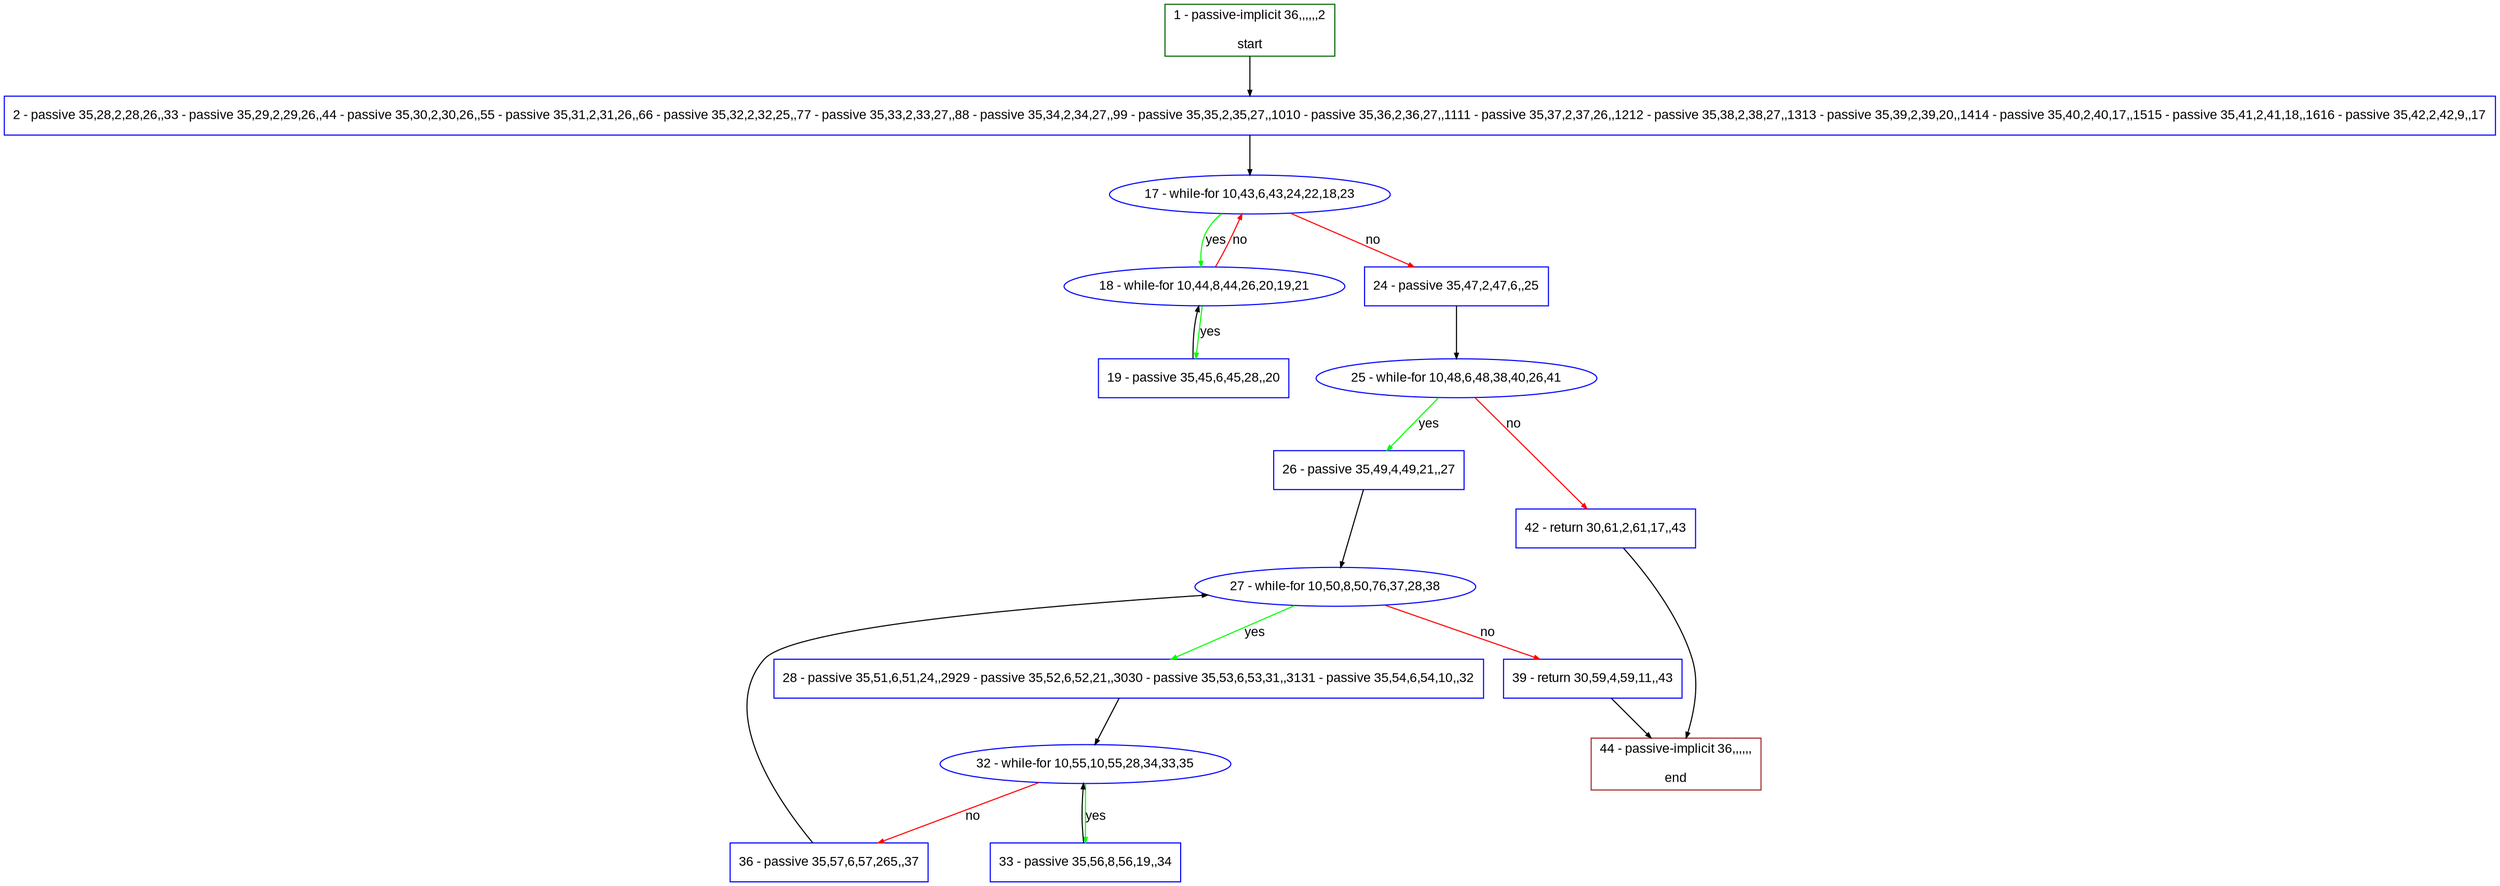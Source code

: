 digraph "" {
  graph [pack="true", label="", fontsize="12", packmode="clust", fontname="Arial", fillcolor="#FFFFCC", bgcolor="white", style="rounded,filled", compound="true"];
  node [node_initialized="no", label="", color="grey", fontsize="12", fillcolor="white", fontname="Arial", style="filled", shape="rectangle", compound="true", fixedsize="false"];
  edge [fontcolor="black", arrowhead="normal", arrowtail="none", arrowsize="0.5", ltail="", label="", color="black", fontsize="12", lhead="", fontname="Arial", dir="forward", compound="true"];
  __N1 [label="2 - passive 35,28,2,28,26,,33 - passive 35,29,2,29,26,,44 - passive 35,30,2,30,26,,55 - passive 35,31,2,31,26,,66 - passive 35,32,2,32,25,,77 - passive 35,33,2,33,27,,88 - passive 35,34,2,34,27,,99 - passive 35,35,2,35,27,,1010 - passive 35,36,2,36,27,,1111 - passive 35,37,2,37,26,,1212 - passive 35,38,2,38,27,,1313 - passive 35,39,2,39,20,,1414 - passive 35,40,2,40,17,,1515 - passive 35,41,2,41,18,,1616 - passive 35,42,2,42,9,,17", color="#0000ff", fillcolor="#ffffff", style="filled", shape="box"];
  __N2 [label="1 - passive-implicit 36,,,,,,2\n\nstart", color="#006400", fillcolor="#ffffff", style="filled", shape="box"];
  __N3 [label="17 - while-for 10,43,6,43,24,22,18,23", color="#0000ff", fillcolor="#ffffff", style="filled", shape="oval"];
  __N4 [label="18 - while-for 10,44,8,44,26,20,19,21", color="#0000ff", fillcolor="#ffffff", style="filled", shape="oval"];
  __N5 [label="24 - passive 35,47,2,47,6,,25", color="#0000ff", fillcolor="#ffffff", style="filled", shape="box"];
  __N6 [label="19 - passive 35,45,6,45,28,,20", color="#0000ff", fillcolor="#ffffff", style="filled", shape="box"];
  __N7 [label="25 - while-for 10,48,6,48,38,40,26,41", color="#0000ff", fillcolor="#ffffff", style="filled", shape="oval"];
  __N8 [label="26 - passive 35,49,4,49,21,,27", color="#0000ff", fillcolor="#ffffff", style="filled", shape="box"];
  __N9 [label="42 - return 30,61,2,61,17,,43", color="#0000ff", fillcolor="#ffffff", style="filled", shape="box"];
  __N10 [label="27 - while-for 10,50,8,50,76,37,28,38", color="#0000ff", fillcolor="#ffffff", style="filled", shape="oval"];
  __N11 [label="28 - passive 35,51,6,51,24,,2929 - passive 35,52,6,52,21,,3030 - passive 35,53,6,53,31,,3131 - passive 35,54,6,54,10,,32", color="#0000ff", fillcolor="#ffffff", style="filled", shape="box"];
  __N12 [label="39 - return 30,59,4,59,11,,43", color="#0000ff", fillcolor="#ffffff", style="filled", shape="box"];
  __N13 [label="32 - while-for 10,55,10,55,28,34,33,35", color="#0000ff", fillcolor="#ffffff", style="filled", shape="oval"];
  __N14 [label="33 - passive 35,56,8,56,19,,34", color="#0000ff", fillcolor="#ffffff", style="filled", shape="box"];
  __N15 [label="36 - passive 35,57,6,57,265,,37", color="#0000ff", fillcolor="#ffffff", style="filled", shape="box"];
  __N16 [label="44 - passive-implicit 36,,,,,,\n\nend", color="#a52a2a", fillcolor="#ffffff", style="filled", shape="box"];
  __N2 -> __N1 [arrowhead="normal", arrowtail="none", color="#000000", label="", dir="forward"];
  __N1 -> __N3 [arrowhead="normal", arrowtail="none", color="#000000", label="", dir="forward"];
  __N3 -> __N4 [arrowhead="normal", arrowtail="none", color="#00ff00", label="yes", dir="forward"];
  __N4 -> __N3 [arrowhead="normal", arrowtail="none", color="#ff0000", label="no", dir="forward"];
  __N3 -> __N5 [arrowhead="normal", arrowtail="none", color="#ff0000", label="no", dir="forward"];
  __N4 -> __N6 [arrowhead="normal", arrowtail="none", color="#00ff00", label="yes", dir="forward"];
  __N6 -> __N4 [arrowhead="normal", arrowtail="none", color="#000000", label="", dir="forward"];
  __N5 -> __N7 [arrowhead="normal", arrowtail="none", color="#000000", label="", dir="forward"];
  __N7 -> __N8 [arrowhead="normal", arrowtail="none", color="#00ff00", label="yes", dir="forward"];
  __N7 -> __N9 [arrowhead="normal", arrowtail="none", color="#ff0000", label="no", dir="forward"];
  __N8 -> __N10 [arrowhead="normal", arrowtail="none", color="#000000", label="", dir="forward"];
  __N10 -> __N11 [arrowhead="normal", arrowtail="none", color="#00ff00", label="yes", dir="forward"];
  __N10 -> __N12 [arrowhead="normal", arrowtail="none", color="#ff0000", label="no", dir="forward"];
  __N11 -> __N13 [arrowhead="normal", arrowtail="none", color="#000000", label="", dir="forward"];
  __N13 -> __N14 [arrowhead="normal", arrowtail="none", color="#00ff00", label="yes", dir="forward"];
  __N14 -> __N13 [arrowhead="normal", arrowtail="none", color="#000000", label="", dir="forward"];
  __N13 -> __N15 [arrowhead="normal", arrowtail="none", color="#ff0000", label="no", dir="forward"];
  __N15 -> __N10 [arrowhead="normal", arrowtail="none", color="#000000", label="", dir="forward"];
  __N12 -> __N16 [arrowhead="normal", arrowtail="none", color="#000000", label="", dir="forward"];
  __N9 -> __N16 [arrowhead="normal", arrowtail="none", color="#000000", label="", dir="forward"];
}
